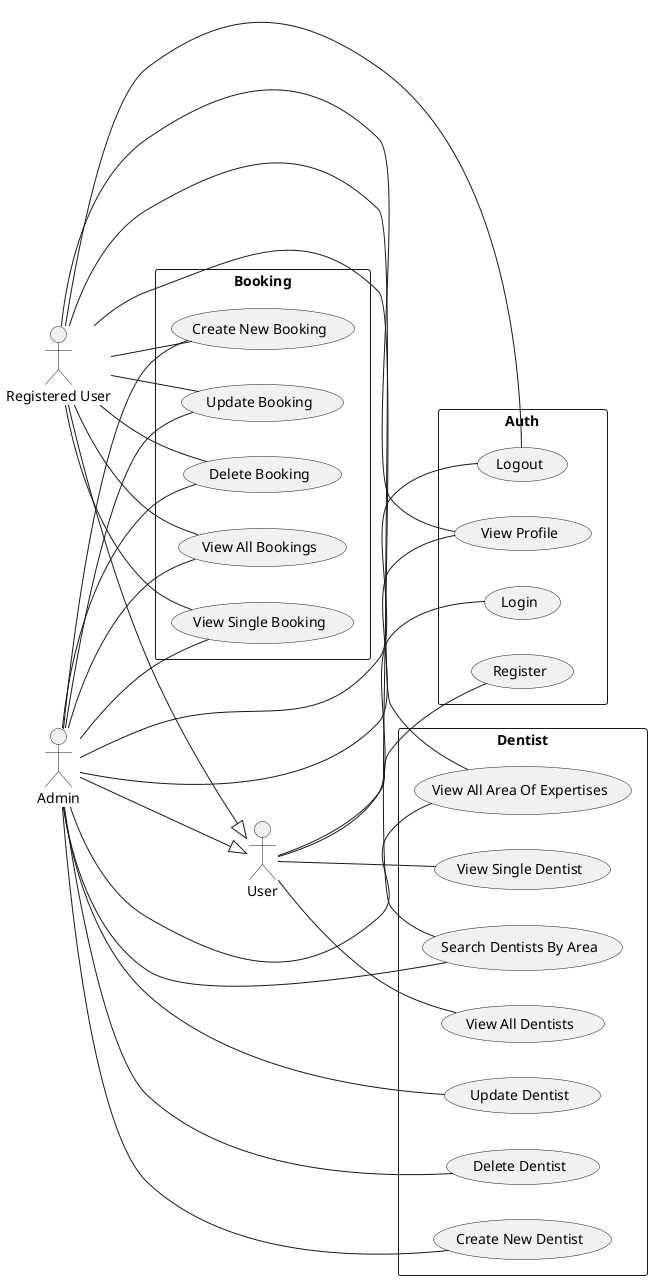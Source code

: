 @startuml UseCaseDiagram

left to right direction

actor User as "User"
actor RegisteredUser as "Registered User"
actor Admin as "Admin"

rectangle "Auth" {
    usecase "Register" as UC_Register
    usecase "Login" as UC_Login
    usecase "View Profile" as UC_ViewProfile
    usecase "Logout" as UC_Logout
}

rectangle "Booking" {
    usecase "View All Bookings" as UC_ViewBookings
    usecase "View Single Booking" as UC_ViewBooking
    usecase "Create New Booking" as UC_CreateBooking
    usecase "Update Booking" as UC_UpdateBooking
    usecase "Delete Booking" as UC_DeleteBookind
}

rectangle "Dentist" {
    usecase "View All Dentists" as UC_ViewDentists
    usecase "View Single Dentist" as UC_ViewDentist
    usecase "Create New Dentist" as UC_CreateDentist
    usecase "Update Dentist" as UC_UpdateDentist
    usecase "Delete Dentist" as UC_DeleteDentist
    usecase "View All Area Of Expertises" as UC_ViewArea
    usecase "Search Dentists By Area" as UC_SearchByArea
}

RegisteredUser --^ User
Admin --^ User
' or --|>

' auth
User -- UC_Register
User -- UC_Login
RegisteredUser -- UC_ViewProfile
RegisteredUser -- UC_Logout
Admin -- UC_ViewProfile
Admin -- UC_Logout

' booking
RegisteredUser -- UC_DeleteBookind
RegisteredUser -- UC_UpdateBooking
RegisteredUser -- UC_CreateBooking
RegisteredUser -- UC_ViewBooking
RegisteredUser -- UC_ViewBookings
Admin -- UC_DeleteBookind
Admin -- UC_UpdateBooking
Admin -- UC_CreateBooking
Admin -- UC_ViewBooking
Admin -- UC_ViewBookings

' detist
User -- UC_ViewDentists
User -- UC_ViewDentist
Admin -- UC_CreateDentist
Admin -- UC_UpdateDentist
Admin -- UC_DeleteDentist
RegisteredUser -- UC_ViewArea
RegisteredUser -- UC_SearchByArea
Admin -- UC_ViewArea
Admin -- UC_SearchByArea

@enduml
